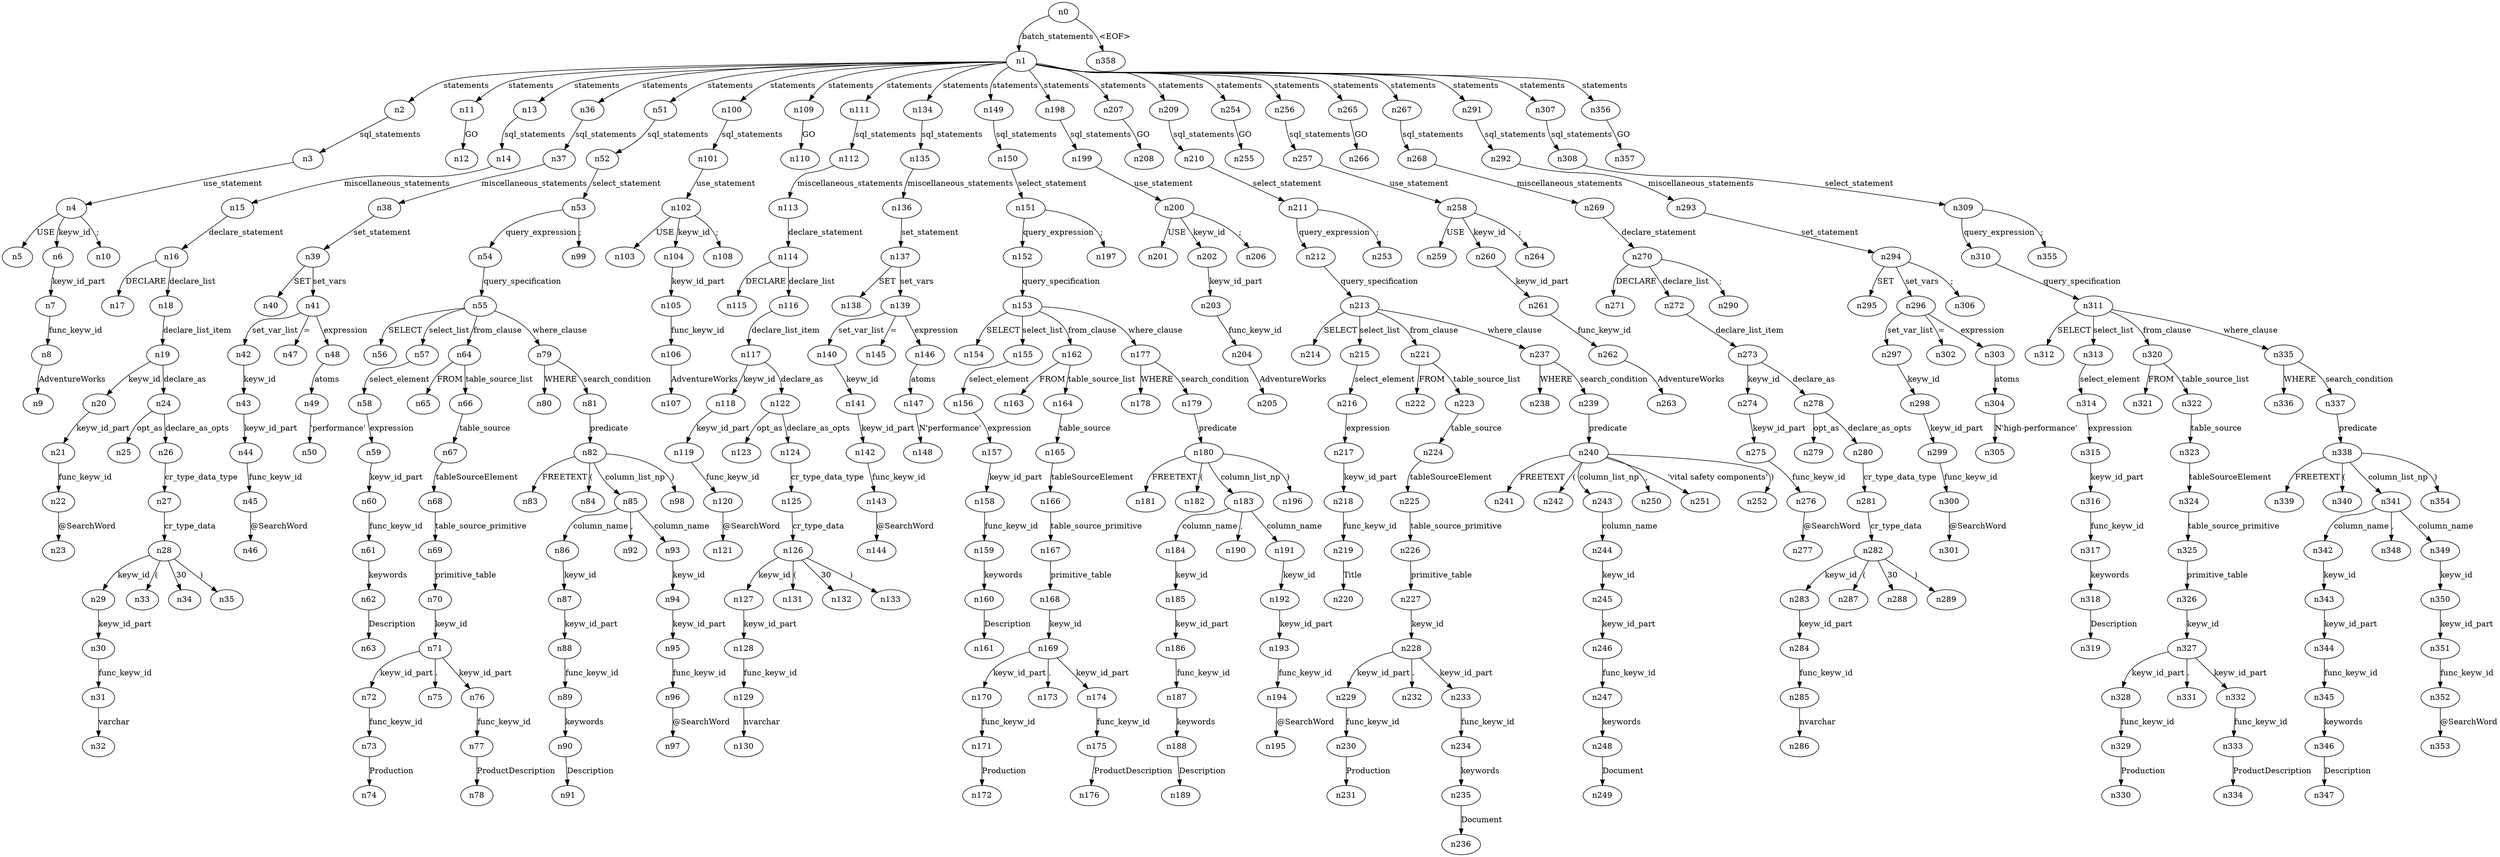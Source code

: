 digraph ParseTree {
  n0 -> n1 [label="batch_statements"];
  n1 -> n2 [label="statements"];
  n2 -> n3 [label="sql_statements"];
  n3 -> n4 [label="use_statement"];
  n4 -> n5 [label="USE"];
  n4 -> n6 [label="keyw_id"];
  n6 -> n7 [label="keyw_id_part"];
  n7 -> n8 [label="func_keyw_id"];
  n8 -> n9 [label="AdventureWorks"];
  n4 -> n10 [label=";"];
  n1 -> n11 [label="statements"];
  n11 -> n12 [label="GO"];
  n1 -> n13 [label="statements"];
  n13 -> n14 [label="sql_statements"];
  n14 -> n15 [label="miscellaneous_statements"];
  n15 -> n16 [label="declare_statement"];
  n16 -> n17 [label="DECLARE"];
  n16 -> n18 [label="declare_list"];
  n18 -> n19 [label="declare_list_item"];
  n19 -> n20 [label="keyw_id"];
  n20 -> n21 [label="keyw_id_part"];
  n21 -> n22 [label="func_keyw_id"];
  n22 -> n23 [label="@SearchWord"];
  n19 -> n24 [label="declare_as"];
  n24 -> n25 [label="opt_as"];
  n24 -> n26 [label="declare_as_opts"];
  n26 -> n27 [label="cr_type_data_type"];
  n27 -> n28 [label="cr_type_data"];
  n28 -> n29 [label="keyw_id"];
  n29 -> n30 [label="keyw_id_part"];
  n30 -> n31 [label="func_keyw_id"];
  n31 -> n32 [label="varchar"];
  n28 -> n33 [label="("];
  n28 -> n34 [label="30"];
  n28 -> n35 [label=")"];
  n1 -> n36 [label="statements"];
  n36 -> n37 [label="sql_statements"];
  n37 -> n38 [label="miscellaneous_statements"];
  n38 -> n39 [label="set_statement"];
  n39 -> n40 [label="SET"];
  n39 -> n41 [label="set_vars"];
  n41 -> n42 [label="set_var_list"];
  n42 -> n43 [label="keyw_id"];
  n43 -> n44 [label="keyw_id_part"];
  n44 -> n45 [label="func_keyw_id"];
  n45 -> n46 [label="@SearchWord"];
  n41 -> n47 [label="="];
  n41 -> n48 [label="expression"];
  n48 -> n49 [label="atoms"];
  n49 -> n50 [label="'performance'"];
  n1 -> n51 [label="statements"];
  n51 -> n52 [label="sql_statements"];
  n52 -> n53 [label="select_statement"];
  n53 -> n54 [label="query_expression"];
  n54 -> n55 [label="query_specification"];
  n55 -> n56 [label="SELECT"];
  n55 -> n57 [label="select_list"];
  n57 -> n58 [label="select_element"];
  n58 -> n59 [label="expression"];
  n59 -> n60 [label="keyw_id_part"];
  n60 -> n61 [label="func_keyw_id"];
  n61 -> n62 [label="keywords"];
  n62 -> n63 [label="Description"];
  n55 -> n64 [label="from_clause"];
  n64 -> n65 [label="FROM"];
  n64 -> n66 [label="table_source_list"];
  n66 -> n67 [label="table_source"];
  n67 -> n68 [label="tableSourceElement"];
  n68 -> n69 [label="table_source_primitive"];
  n69 -> n70 [label="primitive_table"];
  n70 -> n71 [label="keyw_id"];
  n71 -> n72 [label="keyw_id_part"];
  n72 -> n73 [label="func_keyw_id"];
  n73 -> n74 [label="Production"];
  n71 -> n75 [label="."];
  n71 -> n76 [label="keyw_id_part"];
  n76 -> n77 [label="func_keyw_id"];
  n77 -> n78 [label="ProductDescription"];
  n55 -> n79 [label="where_clause"];
  n79 -> n80 [label="WHERE"];
  n79 -> n81 [label="search_condition"];
  n81 -> n82 [label="predicate"];
  n82 -> n83 [label="FREETEXT"];
  n82 -> n84 [label="("];
  n82 -> n85 [label="column_list_np"];
  n85 -> n86 [label="column_name"];
  n86 -> n87 [label="keyw_id"];
  n87 -> n88 [label="keyw_id_part"];
  n88 -> n89 [label="func_keyw_id"];
  n89 -> n90 [label="keywords"];
  n90 -> n91 [label="Description"];
  n85 -> n92 [label=","];
  n85 -> n93 [label="column_name"];
  n93 -> n94 [label="keyw_id"];
  n94 -> n95 [label="keyw_id_part"];
  n95 -> n96 [label="func_keyw_id"];
  n96 -> n97 [label="@SearchWord"];
  n82 -> n98 [label=")"];
  n53 -> n99 [label=";"];
  n1 -> n100 [label="statements"];
  n100 -> n101 [label="sql_statements"];
  n101 -> n102 [label="use_statement"];
  n102 -> n103 [label="USE"];
  n102 -> n104 [label="keyw_id"];
  n104 -> n105 [label="keyw_id_part"];
  n105 -> n106 [label="func_keyw_id"];
  n106 -> n107 [label="AdventureWorks"];
  n102 -> n108 [label=";"];
  n1 -> n109 [label="statements"];
  n109 -> n110 [label="GO"];
  n1 -> n111 [label="statements"];
  n111 -> n112 [label="sql_statements"];
  n112 -> n113 [label="miscellaneous_statements"];
  n113 -> n114 [label="declare_statement"];
  n114 -> n115 [label="DECLARE"];
  n114 -> n116 [label="declare_list"];
  n116 -> n117 [label="declare_list_item"];
  n117 -> n118 [label="keyw_id"];
  n118 -> n119 [label="keyw_id_part"];
  n119 -> n120 [label="func_keyw_id"];
  n120 -> n121 [label="@SearchWord"];
  n117 -> n122 [label="declare_as"];
  n122 -> n123 [label="opt_as"];
  n122 -> n124 [label="declare_as_opts"];
  n124 -> n125 [label="cr_type_data_type"];
  n125 -> n126 [label="cr_type_data"];
  n126 -> n127 [label="keyw_id"];
  n127 -> n128 [label="keyw_id_part"];
  n128 -> n129 [label="func_keyw_id"];
  n129 -> n130 [label="nvarchar"];
  n126 -> n131 [label="("];
  n126 -> n132 [label="30"];
  n126 -> n133 [label=")"];
  n1 -> n134 [label="statements"];
  n134 -> n135 [label="sql_statements"];
  n135 -> n136 [label="miscellaneous_statements"];
  n136 -> n137 [label="set_statement"];
  n137 -> n138 [label="SET"];
  n137 -> n139 [label="set_vars"];
  n139 -> n140 [label="set_var_list"];
  n140 -> n141 [label="keyw_id"];
  n141 -> n142 [label="keyw_id_part"];
  n142 -> n143 [label="func_keyw_id"];
  n143 -> n144 [label="@SearchWord"];
  n139 -> n145 [label="="];
  n139 -> n146 [label="expression"];
  n146 -> n147 [label="atoms"];
  n147 -> n148 [label="N'performance'"];
  n1 -> n149 [label="statements"];
  n149 -> n150 [label="sql_statements"];
  n150 -> n151 [label="select_statement"];
  n151 -> n152 [label="query_expression"];
  n152 -> n153 [label="query_specification"];
  n153 -> n154 [label="SELECT"];
  n153 -> n155 [label="select_list"];
  n155 -> n156 [label="select_element"];
  n156 -> n157 [label="expression"];
  n157 -> n158 [label="keyw_id_part"];
  n158 -> n159 [label="func_keyw_id"];
  n159 -> n160 [label="keywords"];
  n160 -> n161 [label="Description"];
  n153 -> n162 [label="from_clause"];
  n162 -> n163 [label="FROM"];
  n162 -> n164 [label="table_source_list"];
  n164 -> n165 [label="table_source"];
  n165 -> n166 [label="tableSourceElement"];
  n166 -> n167 [label="table_source_primitive"];
  n167 -> n168 [label="primitive_table"];
  n168 -> n169 [label="keyw_id"];
  n169 -> n170 [label="keyw_id_part"];
  n170 -> n171 [label="func_keyw_id"];
  n171 -> n172 [label="Production"];
  n169 -> n173 [label="."];
  n169 -> n174 [label="keyw_id_part"];
  n174 -> n175 [label="func_keyw_id"];
  n175 -> n176 [label="ProductDescription"];
  n153 -> n177 [label="where_clause"];
  n177 -> n178 [label="WHERE"];
  n177 -> n179 [label="search_condition"];
  n179 -> n180 [label="predicate"];
  n180 -> n181 [label="FREETEXT"];
  n180 -> n182 [label="("];
  n180 -> n183 [label="column_list_np"];
  n183 -> n184 [label="column_name"];
  n184 -> n185 [label="keyw_id"];
  n185 -> n186 [label="keyw_id_part"];
  n186 -> n187 [label="func_keyw_id"];
  n187 -> n188 [label="keywords"];
  n188 -> n189 [label="Description"];
  n183 -> n190 [label=","];
  n183 -> n191 [label="column_name"];
  n191 -> n192 [label="keyw_id"];
  n192 -> n193 [label="keyw_id_part"];
  n193 -> n194 [label="func_keyw_id"];
  n194 -> n195 [label="@SearchWord"];
  n180 -> n196 [label=")"];
  n151 -> n197 [label=";"];
  n1 -> n198 [label="statements"];
  n198 -> n199 [label="sql_statements"];
  n199 -> n200 [label="use_statement"];
  n200 -> n201 [label="USE"];
  n200 -> n202 [label="keyw_id"];
  n202 -> n203 [label="keyw_id_part"];
  n203 -> n204 [label="func_keyw_id"];
  n204 -> n205 [label="AdventureWorks"];
  n200 -> n206 [label=";"];
  n1 -> n207 [label="statements"];
  n207 -> n208 [label="GO"];
  n1 -> n209 [label="statements"];
  n209 -> n210 [label="sql_statements"];
  n210 -> n211 [label="select_statement"];
  n211 -> n212 [label="query_expression"];
  n212 -> n213 [label="query_specification"];
  n213 -> n214 [label="SELECT"];
  n213 -> n215 [label="select_list"];
  n215 -> n216 [label="select_element"];
  n216 -> n217 [label="expression"];
  n217 -> n218 [label="keyw_id_part"];
  n218 -> n219 [label="func_keyw_id"];
  n219 -> n220 [label="Title"];
  n213 -> n221 [label="from_clause"];
  n221 -> n222 [label="FROM"];
  n221 -> n223 [label="table_source_list"];
  n223 -> n224 [label="table_source"];
  n224 -> n225 [label="tableSourceElement"];
  n225 -> n226 [label="table_source_primitive"];
  n226 -> n227 [label="primitive_table"];
  n227 -> n228 [label="keyw_id"];
  n228 -> n229 [label="keyw_id_part"];
  n229 -> n230 [label="func_keyw_id"];
  n230 -> n231 [label="Production"];
  n228 -> n232 [label="."];
  n228 -> n233 [label="keyw_id_part"];
  n233 -> n234 [label="func_keyw_id"];
  n234 -> n235 [label="keywords"];
  n235 -> n236 [label="Document"];
  n213 -> n237 [label="where_clause"];
  n237 -> n238 [label="WHERE"];
  n237 -> n239 [label="search_condition"];
  n239 -> n240 [label="predicate"];
  n240 -> n241 [label="FREETEXT"];
  n240 -> n242 [label="("];
  n240 -> n243 [label="column_list_np"];
  n243 -> n244 [label="column_name"];
  n244 -> n245 [label="keyw_id"];
  n245 -> n246 [label="keyw_id_part"];
  n246 -> n247 [label="func_keyw_id"];
  n247 -> n248 [label="keywords"];
  n248 -> n249 [label="Document"];
  n240 -> n250 [label=","];
  n240 -> n251 [label="'vital safety components'"];
  n240 -> n252 [label=")"];
  n211 -> n253 [label=";"];
  n1 -> n254 [label="statements"];
  n254 -> n255 [label="GO"];
  n1 -> n256 [label="statements"];
  n256 -> n257 [label="sql_statements"];
  n257 -> n258 [label="use_statement"];
  n258 -> n259 [label="USE"];
  n258 -> n260 [label="keyw_id"];
  n260 -> n261 [label="keyw_id_part"];
  n261 -> n262 [label="func_keyw_id"];
  n262 -> n263 [label="AdventureWorks"];
  n258 -> n264 [label=";"];
  n1 -> n265 [label="statements"];
  n265 -> n266 [label="GO"];
  n1 -> n267 [label="statements"];
  n267 -> n268 [label="sql_statements"];
  n268 -> n269 [label="miscellaneous_statements"];
  n269 -> n270 [label="declare_statement"];
  n270 -> n271 [label="DECLARE"];
  n270 -> n272 [label="declare_list"];
  n272 -> n273 [label="declare_list_item"];
  n273 -> n274 [label="keyw_id"];
  n274 -> n275 [label="keyw_id_part"];
  n275 -> n276 [label="func_keyw_id"];
  n276 -> n277 [label="@SearchWord"];
  n273 -> n278 [label="declare_as"];
  n278 -> n279 [label="opt_as"];
  n278 -> n280 [label="declare_as_opts"];
  n280 -> n281 [label="cr_type_data_type"];
  n281 -> n282 [label="cr_type_data"];
  n282 -> n283 [label="keyw_id"];
  n283 -> n284 [label="keyw_id_part"];
  n284 -> n285 [label="func_keyw_id"];
  n285 -> n286 [label="nvarchar"];
  n282 -> n287 [label="("];
  n282 -> n288 [label="30"];
  n282 -> n289 [label=")"];
  n270 -> n290 [label=";"];
  n1 -> n291 [label="statements"];
  n291 -> n292 [label="sql_statements"];
  n292 -> n293 [label="miscellaneous_statements"];
  n293 -> n294 [label="set_statement"];
  n294 -> n295 [label="SET"];
  n294 -> n296 [label="set_vars"];
  n296 -> n297 [label="set_var_list"];
  n297 -> n298 [label="keyw_id"];
  n298 -> n299 [label="keyw_id_part"];
  n299 -> n300 [label="func_keyw_id"];
  n300 -> n301 [label="@SearchWord"];
  n296 -> n302 [label="="];
  n296 -> n303 [label="expression"];
  n303 -> n304 [label="atoms"];
  n304 -> n305 [label="N'high-performance'"];
  n294 -> n306 [label=";"];
  n1 -> n307 [label="statements"];
  n307 -> n308 [label="sql_statements"];
  n308 -> n309 [label="select_statement"];
  n309 -> n310 [label="query_expression"];
  n310 -> n311 [label="query_specification"];
  n311 -> n312 [label="SELECT"];
  n311 -> n313 [label="select_list"];
  n313 -> n314 [label="select_element"];
  n314 -> n315 [label="expression"];
  n315 -> n316 [label="keyw_id_part"];
  n316 -> n317 [label="func_keyw_id"];
  n317 -> n318 [label="keywords"];
  n318 -> n319 [label="Description"];
  n311 -> n320 [label="from_clause"];
  n320 -> n321 [label="FROM"];
  n320 -> n322 [label="table_source_list"];
  n322 -> n323 [label="table_source"];
  n323 -> n324 [label="tableSourceElement"];
  n324 -> n325 [label="table_source_primitive"];
  n325 -> n326 [label="primitive_table"];
  n326 -> n327 [label="keyw_id"];
  n327 -> n328 [label="keyw_id_part"];
  n328 -> n329 [label="func_keyw_id"];
  n329 -> n330 [label="Production"];
  n327 -> n331 [label="."];
  n327 -> n332 [label="keyw_id_part"];
  n332 -> n333 [label="func_keyw_id"];
  n333 -> n334 [label="ProductDescription"];
  n311 -> n335 [label="where_clause"];
  n335 -> n336 [label="WHERE"];
  n335 -> n337 [label="search_condition"];
  n337 -> n338 [label="predicate"];
  n338 -> n339 [label="FREETEXT"];
  n338 -> n340 [label="("];
  n338 -> n341 [label="column_list_np"];
  n341 -> n342 [label="column_name"];
  n342 -> n343 [label="keyw_id"];
  n343 -> n344 [label="keyw_id_part"];
  n344 -> n345 [label="func_keyw_id"];
  n345 -> n346 [label="keywords"];
  n346 -> n347 [label="Description"];
  n341 -> n348 [label=","];
  n341 -> n349 [label="column_name"];
  n349 -> n350 [label="keyw_id"];
  n350 -> n351 [label="keyw_id_part"];
  n351 -> n352 [label="func_keyw_id"];
  n352 -> n353 [label="@SearchWord"];
  n338 -> n354 [label=")"];
  n309 -> n355 [label=";"];
  n1 -> n356 [label="statements"];
  n356 -> n357 [label="GO"];
  n0 -> n358 [label="<EOF>"];
}